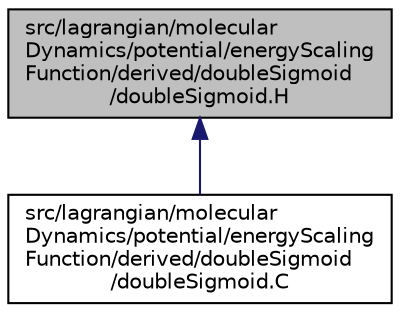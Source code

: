 digraph "src/lagrangian/molecularDynamics/potential/energyScalingFunction/derived/doubleSigmoid/doubleSigmoid.H"
{
  bgcolor="transparent";
  edge [fontname="Helvetica",fontsize="10",labelfontname="Helvetica",labelfontsize="10"];
  node [fontname="Helvetica",fontsize="10",shape=record];
  Node1 [label="src/lagrangian/molecular\lDynamics/potential/energyScaling\lFunction/derived/doubleSigmoid\l/doubleSigmoid.H",height=0.2,width=0.4,color="black", fillcolor="grey75", style="filled", fontcolor="black"];
  Node1 -> Node2 [dir="back",color="midnightblue",fontsize="10",style="solid",fontname="Helvetica"];
  Node2 [label="src/lagrangian/molecular\lDynamics/potential/energyScaling\lFunction/derived/doubleSigmoid\l/doubleSigmoid.C",height=0.2,width=0.4,color="black",URL="$a06855.html"];
}
